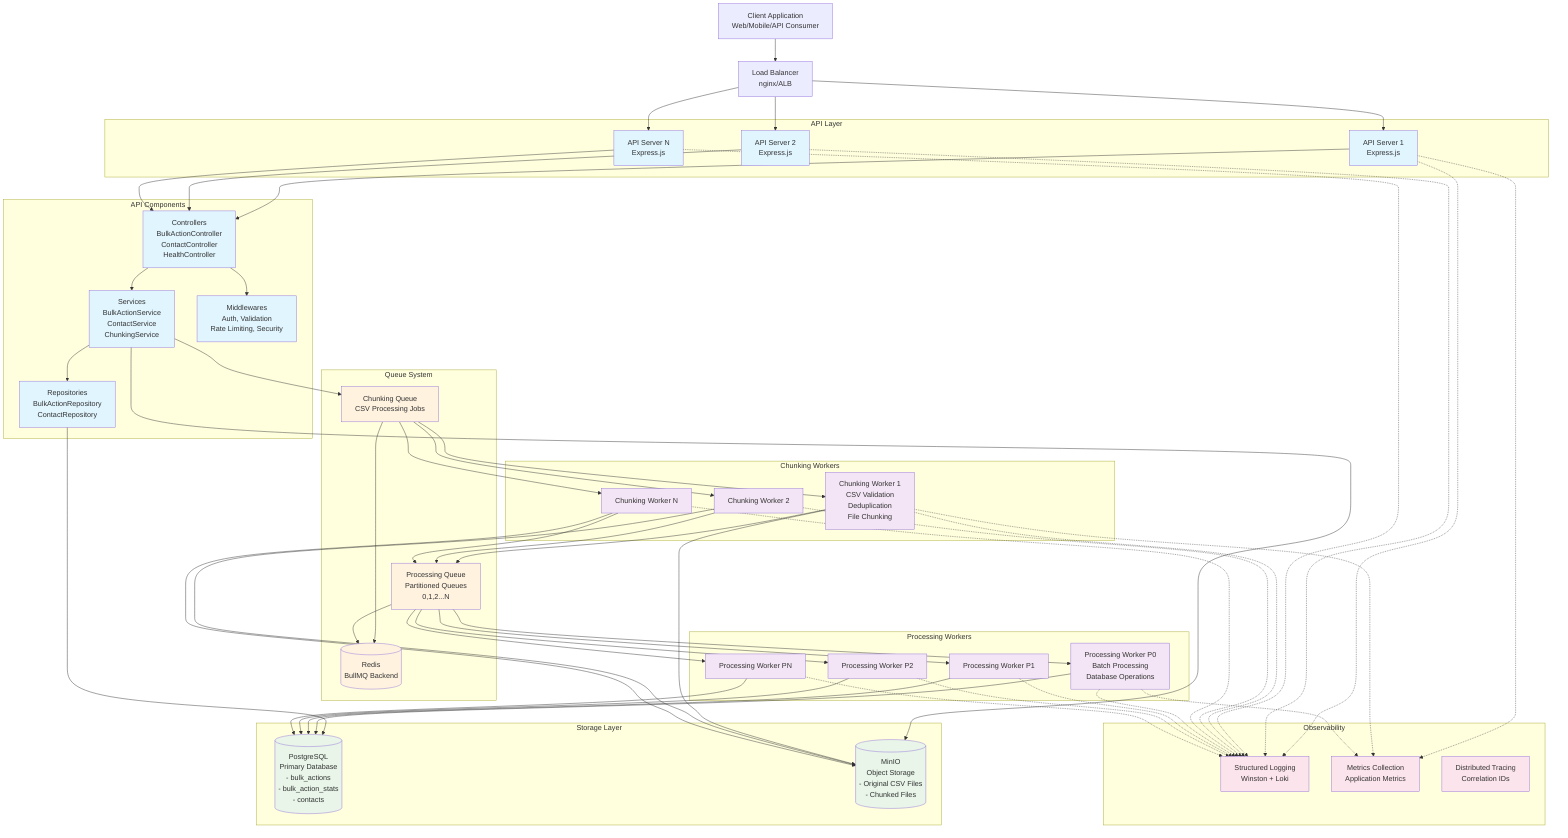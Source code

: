 graph TB
    %% Client Layer
    Client[Client Application<br/>Web/Mobile/API Consumer]
    
    %% Load Balancer
    LB[Load Balancer<br/>nginx/ALB]
    
    %% API Layer
    subgraph "API Layer"
        API1[API Server 1<br/>Express.js]
        API2[API Server 2<br/>Express.js]
        API3[API Server N<br/>Express.js]
    end
    
    %% Core Services in API
    subgraph "API Components"
        Controllers[Controllers<br/>BulkActionController<br/>ContactController<br/>HealthController]
        Services[Services<br/>BulkActionService<br/>ContactService<br/>ChunkingService]
        Repositories[Repositories<br/>BulkActionRepository<br/>ContactRepository]
        Middlewares[Middlewares<br/>Auth, Validation<br/>Rate Limiting, Security]
    end
    
    %% Message Queue System
    subgraph "Queue System"
        Redis[(Redis<br/>BullMQ Backend)]
        ChunkingQueue[Chunking Queue<br/>CSV Processing Jobs]
        ProcessingQueue[Processing Queue<br/>Partitioned Queues<br/>0,1,2...N]
    end
    
    %% Worker Layer
    subgraph "Chunking Workers"
        CW1[Chunking Worker 1<br/>CSV Validation<br/>Deduplication<br/>File Chunking]
        CW2[Chunking Worker 2]
        CW3[Chunking Worker N]
    end
    
    subgraph "Processing Workers"
        PW1[Processing Worker P0<br/>Batch Processing<br/>Database Operations]
        PW2[Processing Worker P1]
        PW3[Processing Worker P2]
        PWN[Processing Worker PN]
    end
    
    %% Storage Layer
    subgraph "Storage Layer"
        PostgreSQL[(PostgreSQL<br/>Primary Database<br/>- bulk_actions<br/>- bulk_action_stats<br/>- contacts)]
        MinIO[(MinIO<br/>Object Storage<br/>- Original CSV Files<br/>- Chunked Files)]
    end
    
    %% External Monitoring
    subgraph "Observability"
        Logs[Structured Logging<br/>Winston + Loki]
        Metrics[Metrics Collection<br/>Application Metrics]
        Tracing[Distributed Tracing<br/>Correlation IDs]
    end
    
    %% Flow Connections
    Client --> LB
    LB --> API1
    LB --> API2
    LB --> API3
    
    API1 --> Controllers
    API2 --> Controllers
    API3 --> Controllers
    
    Controllers --> Middlewares
    Controllers --> Services
    Services --> Repositories
    
    %% Queue Connections
    Services --> ChunkingQueue
    ChunkingQueue --> Redis
    ProcessingQueue --> Redis
    
    %% Worker Connections
    ChunkingQueue --> CW1
    ChunkingQueue --> CW2
    ChunkingQueue --> CW3
    
    CW1 --> ProcessingQueue
    CW2 --> ProcessingQueue
    CW3 --> ProcessingQueue
    
    ProcessingQueue --> PW1
    ProcessingQueue --> PW2
    ProcessingQueue --> PW3
    ProcessingQueue --> PWN
    
    %% Storage Connections
    Repositories --> PostgreSQL
    Services --> MinIO
    CW1 --> MinIO
    CW2 --> MinIO
    CW3 --> MinIO
    
    PW1 --> PostgreSQL
    PW2 --> PostgreSQL
    PW3 --> PostgreSQL
    PWN --> PostgreSQL
    
    %% Observability Connections
    API1 -.-> Logs
    API2 -.-> Logs
    API3 -.-> Logs
    CW1 -.-> Logs
    CW2 -.-> Logs
    CW3 -.-> Logs
    PW1 -.-> Logs
    PW2 -.-> Logs
    PW3 -.-> Logs
    PWN -.-> Logs
    
    API1 -.-> Metrics
    CW1 -.-> Metrics
    PW1 -.-> Metrics
    
    %% Styling
    classDef apiLayer fill:#e1f5fe
    classDef workerLayer fill:#f3e5f5
    classDef storageLayer fill:#e8f5e8
    classDef queueLayer fill:#fff3e0
    classDef obsLayer fill:#fce4ec
    
    class API1,API2,API3,Controllers,Services,Repositories,Middlewares apiLayer
    class CW1,CW2,CW3,PW1,PW2,PW3,PWN workerLayer
    class PostgreSQL,MinIO storageLayer
    class Redis,ChunkingQueue,ProcessingQueue queueLayer
    class Logs,Metrics,Tracing obsLayer